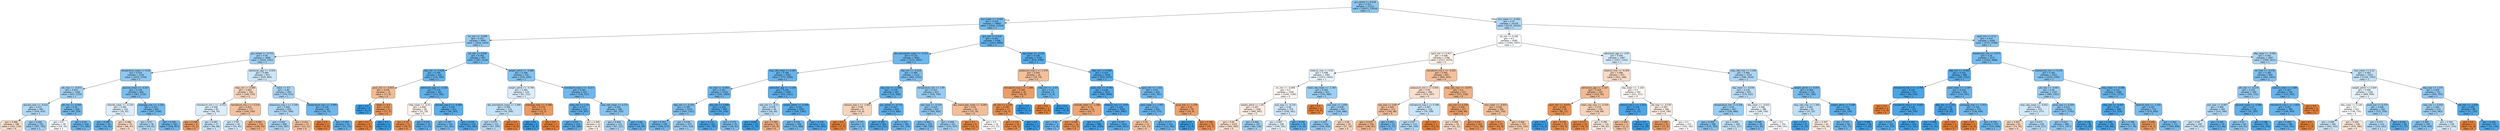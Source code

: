 digraph Tree {
node [shape=box, style="filled, rounded", color="black", fontname="helvetica"] ;
edge [fontname="helvetica"] ;
0 [label="gcs_verbal <= 0.618\ngini = 0.421\nsamples = 21212\nvalue = [10071, 23419]\nclass = 1", fillcolor="#8ec7f0"] ;
1 [label="bun_mean <= -0.443\ngini = 0.352\nsamples = 10883\nvalue = [3936, 13314]\nclass = 1", fillcolor="#74baed"] ;
0 -> 1 [labeldistance=2.5, labelangle=45, headlabel="True"] ;
2 [label="inr_min <= -0.099\ngini = 0.431\nsamples = 4095\nvalue = [2026, 4420]\nclass = 1", fillcolor="#94caf1"] ;
1 -> 2 ;
3 [label="gcs_verbal <= -0.772\ngini = 0.45\nsamples = 3098\nvalue = [1659, 3201]\nclass = 1", fillcolor="#a0d0f2"] ;
2 -> 3 ;
4 [label="temperature_mean <= 0.29\ngini = 0.424\nsamples = 2145\nvalue = [1035, 2359]\nclass = 1", fillcolor="#90c8f0"] ;
3 -> 4 ;
5 [label="ptt_max <= -0.073\ngini = 0.453\nsamples = 1199\nvalue = [652, 1229]\nclass = 1", fillcolor="#a2d1f3"] ;
4 -> 5 ;
6 [label="glucose_max <= -0.522\ngini = 0.471\nsamples = 943\nvalue = [559, 910]\nclass = 1", fillcolor="#b3d9f5"] ;
5 -> 6 ;
7 [label="gini = 0.488\nsamples = 188\nvalue = [162, 119]\nclass = 0", fillcolor="#f8deca"] ;
6 -> 7 ;
8 [label="gini = 0.445\nsamples = 755\nvalue = [397, 791]\nclass = 1", fillcolor="#9ccef2"] ;
6 -> 8 ;
9 [label="ptt_min <= -0.569\ngini = 0.35\nsamples = 256\nvalue = [93, 319]\nclass = 1", fillcolor="#73baed"] ;
5 -> 9 ;
10 [label="gini = 0.5\nsamples = 26\nvalue = [18, 19]\nclass = 1", fillcolor="#f5fafe"] ;
9 -> 10 ;
11 [label="gini = 0.32\nsamples = 230\nvalue = [75, 300]\nclass = 1", fillcolor="#6ab6ec"] ;
9 -> 11 ;
12 [label="glucose_mean <= -0.927\ngini = 0.378\nsamples = 946\nvalue = [383, 1130]\nclass = 1", fillcolor="#7cbeee"] ;
4 -> 12 ;
13 [label="chloride_mean <= -0.143\ngini = 0.495\nsamples = 103\nvalue = [76, 92]\nclass = 1", fillcolor="#ddeefa"] ;
12 -> 13 ;
14 [label="gini = 0.298\nsamples = 33\nvalue = [10, 45]\nclass = 1", fillcolor="#65b3eb"] ;
13 -> 14 ;
15 [label="gini = 0.486\nsamples = 70\nvalue = [66, 47]\nclass = 0", fillcolor="#f8dbc6"] ;
13 -> 15 ;
16 [label="aniongap_min <= -1.242\ngini = 0.352\nsamples = 843\nvalue = [307, 1038]\nclass = 1", fillcolor="#74baed"] ;
12 -> 16 ;
17 [label="gini = 0.47\nsamples = 78\nvalue = [49, 81]\nclass = 1", fillcolor="#b1d8f5"] ;
16 -> 17 ;
18 [label="gini = 0.335\nsamples = 765\nvalue = [258, 957]\nclass = 1", fillcolor="#6eb7ec"] ;
16 -> 18 ;
19 [label="admission_age <= -0.914\ngini = 0.489\nsamples = 953\nvalue = [624, 842]\nclass = 1", fillcolor="#cce6f8"] ;
3 -> 19 ;
20 [label="mbp_min <= 0.089\ngini = 0.483\nsamples = 260\nvalue = [248, 170]\nclass = 0", fillcolor="#f7d7c1"] ;
19 -> 20 ;
21 [label="hematocrit_min.1 <= -0.552\ngini = 0.496\nsamples = 83\nvalue = [58, 70]\nclass = 1", fillcolor="#ddeefb"] ;
20 -> 21 ;
22 [label="gini = 0.298\nsamples = 6\nvalue = [9, 2]\nclass = 0", fillcolor="#eb9d65"] ;
21 -> 22 ;
23 [label="gini = 0.487\nsamples = 77\nvalue = [49, 68]\nclass = 1", fillcolor="#c8e4f8"] ;
21 -> 23 ;
24 [label="hematocrit_min.1 <= 0.218\ngini = 0.452\nsamples = 177\nvalue = [190, 100]\nclass = 0", fillcolor="#f3c3a1"] ;
20 -> 24 ;
25 [label="gini = 0.49\nsamples = 45\nvalue = [34, 45]\nclass = 1", fillcolor="#cfe7f9"] ;
24 -> 25 ;
26 [label="gini = 0.385\nsamples = 132\nvalue = [156, 55]\nclass = 0", fillcolor="#eead7f"] ;
24 -> 26 ;
27 [label="black <= 0.5\ngini = 0.46\nsamples = 693\nvalue = [376, 672]\nclass = 1", fillcolor="#a8d4f4"] ;
19 -> 27 ;
28 [label="potassium_max.1 <= 2.294\ngini = 0.468\nsamples = 629\nvalue = [357, 599]\nclass = 1", fillcolor="#afd7f4"] ;
27 -> 28 ;
29 [label="gini = 0.462\nsamples = 608\nvalue = [334, 587]\nclass = 1", fillcolor="#aad5f4"] ;
28 -> 29 ;
30 [label="gini = 0.451\nsamples = 21\nvalue = [23, 12]\nclass = 0", fillcolor="#f3c3a0"] ;
28 -> 30 ;
31 [label="temperature_max <= -0.995\ngini = 0.328\nsamples = 64\nvalue = [19, 73]\nclass = 1", fillcolor="#6db7ec"] ;
27 -> 31 ;
32 [label="gini = 0.0\nsamples = 2\nvalue = [4, 0]\nclass = 0", fillcolor="#e58139"] ;
31 -> 32 ;
33 [label="gini = 0.283\nsamples = 62\nvalue = [15, 73]\nclass = 1", fillcolor="#62b1ea"] ;
31 -> 33 ;
34 [label="ph_min <= 0.058\ngini = 0.356\nsamples = 997\nvalue = [367, 1219]\nclass = 1", fillcolor="#75bbed"] ;
2 -> 34 ;
35 [label="sbp_min <= -2.639\ngini = 0.299\nsamples = 456\nvalue = [132, 590]\nclass = 1", fillcolor="#65b3eb"] ;
34 -> 35 ;
36 [label="pco2_min <= -0.643\ngini = 0.435\nsamples = 15\nvalue = [17, 8]\nclass = 0", fillcolor="#f1bc96"] ;
35 -> 36 ;
37 [label="gini = 0.0\nsamples = 4\nvalue = [0, 5]\nclass = 1", fillcolor="#399de5"] ;
36 -> 37 ;
38 [label="white <= 0.5\ngini = 0.255\nsamples = 11\nvalue = [17, 3]\nclass = 0", fillcolor="#ea975c"] ;
36 -> 38 ;
39 [label="gini = 0.0\nsamples = 9\nvalue = [17, 0]\nclass = 0", fillcolor="#e58139"] ;
38 -> 39 ;
40 [label="gini = 0.0\nsamples = 2\nvalue = [0, 3]\nclass = 1", fillcolor="#399de5"] ;
38 -> 40 ;
41 [label="admission_age <= -2.103\ngini = 0.276\nsamples = 441\nvalue = [115, 582]\nclass = 1", fillcolor="#60b0ea"] ;
35 -> 41 ;
42 [label="mbp_mean <= -0.25\ngini = 0.499\nsamples = 28\nvalue = [21, 19]\nclass = 0", fillcolor="#fdf3ec"] ;
41 -> 42 ;
43 [label="gini = 0.18\nsamples = 13\nvalue = [18, 2]\nclass = 0", fillcolor="#e88f4f"] ;
42 -> 43 ;
44 [label="gini = 0.255\nsamples = 15\nvalue = [3, 17]\nclass = 1", fillcolor="#5caeea"] ;
42 -> 44 ;
45 [label="glucose_max.2 <= -0.469\ngini = 0.245\nsamples = 413\nvalue = [94, 563]\nclass = 1", fillcolor="#5aade9"] ;
41 -> 45 ;
46 [label="gini = 0.347\nsamples = 141\nvalue = [52, 181]\nclass = 1", fillcolor="#72b9ec"] ;
45 -> 46 ;
47 [label="gini = 0.178\nsamples = 272\nvalue = [42, 382]\nclass = 1", fillcolor="#4fa8e8"] ;
45 -> 47 ;
48 [label="weight_admit <= -0.686\ngini = 0.396\nsamples = 541\nvalue = [235, 629]\nclass = 1", fillcolor="#83c2ef"] ;
34 -> 48 ;
49 [label="weight_admit <= -0.749\ngini = 0.495\nsamples = 129\nvalue = [91, 112]\nclass = 1", fillcolor="#daedfa"] ;
48 -> 49 ;
50 [label="abs_eosinophils_mean <= 1.099\ngini = 0.484\nsamples = 119\nvalue = [76, 109]\nclass = 1", fillcolor="#c3e1f7"] ;
49 -> 50 ;
51 [label="gini = 0.472\nsamples = 115\nvalue = [67, 109]\nclass = 1", fillcolor="#b3d9f5"] ;
50 -> 51 ;
52 [label="gini = 0.0\nsamples = 4\nvalue = [9, 0]\nclass = 0", fillcolor="#e58139"] ;
50 -> 52 ;
53 [label="aniongap_max <= -0.766\ngini = 0.278\nsamples = 10\nvalue = [15, 3]\nclass = 0", fillcolor="#ea9a61"] ;
49 -> 53 ;
54 [label="gini = 0.0\nsamples = 3\nvalue = [0, 3]\nclass = 1", fillcolor="#399de5"] ;
53 -> 54 ;
55 [label="gini = 0.0\nsamples = 7\nvalue = [15, 0]\nclass = 0", fillcolor="#e58139"] ;
53 -> 55 ;
56 [label="hematocrit_max.1 <= -0.217\ngini = 0.341\nsamples = 412\nvalue = [144, 517]\nclass = 1", fillcolor="#70b8ec"] ;
48 -> 56 ;
57 [label="mbp_min <= 1.33\ngini = 0.277\nsamples = 226\nvalue = [59, 297]\nclass = 1", fillcolor="#60b0ea"] ;
56 -> 57 ;
58 [label="gini = 0.251\nsamples = 214\nvalue = [50, 289]\nclass = 1", fillcolor="#5baee9"] ;
57 -> 58 ;
59 [label="gini = 0.498\nsamples = 12\nvalue = [9, 8]\nclass = 0", fillcolor="#fcf1e9"] ;
57 -> 59 ;
60 [label="resp_rate_mean <= 0.173\ngini = 0.402\nsamples = 186\nvalue = [85, 220]\nclass = 1", fillcolor="#86c3ef"] ;
56 -> 60 ;
61 [label="gini = 0.459\nsamples = 115\nvalue = [67, 121]\nclass = 1", fillcolor="#a7d3f3"] ;
60 -> 61 ;
62 [label="gini = 0.26\nsamples = 71\nvalue = [18, 99]\nclass = 1", fillcolor="#5dafea"] ;
60 -> 62 ;
63 [label="gcs_min <= 0.318\ngini = 0.291\nsamples = 6788\nvalue = [1910, 8894]\nclass = 1", fillcolor="#64b2eb"] ;
1 -> 63 ;
64 [label="abs_eosinophils_mean <= -0.152\ngini = 0.333\nsamples = 3684\nvalue = [1232, 4605]\nclass = 1", fillcolor="#6eb7ec"] ;
63 -> 64 ;
65 [label="resp_rate_mean <= 0.307\ngini = 0.308\nsamples = 2562\nvalue = [772, 3290]\nclass = 1", fillcolor="#67b4eb"] ;
64 -> 65 ;
66 [label="inr_max <= -0.083\ngini = 0.341\nsamples = 1518\nvalue = [520, 1869]\nclass = 1", fillcolor="#70b8ec"] ;
65 -> 66 ;
67 [label="dbp_min <= -0.105\ngini = 0.389\nsamples = 1019\nvalue = [429, 1191]\nclass = 1", fillcolor="#80c0ee"] ;
66 -> 67 ;
68 [label="gini = 0.337\nsamples = 545\nvalue = [184, 673]\nclass = 1", fillcolor="#6fb8ec"] ;
67 -> 68 ;
69 [label="gini = 0.436\nsamples = 474\nvalue = [245, 518]\nclass = 1", fillcolor="#97cbf1"] ;
67 -> 69 ;
70 [label="sbp_min <= 0.668\ngini = 0.209\nsamples = 499\nvalue = [91, 678]\nclass = 1", fillcolor="#54aae8"] ;
66 -> 70 ;
71 [label="gini = 0.171\nsamples = 423\nvalue = [61, 587]\nclass = 1", fillcolor="#4ea7e8"] ;
70 -> 71 ;
72 [label="gini = 0.373\nsamples = 76\nvalue = [30, 91]\nclass = 1", fillcolor="#7abdee"] ;
70 -> 72 ;
73 [label="admission_age <= -1.144\ngini = 0.256\nsamples = 1044\nvalue = [252, 1421]\nclass = 1", fillcolor="#5caeea"] ;
65 -> 73 ;
74 [label="sbp_min <= -0.17\ngini = 0.478\nsamples = 39\nvalue = [26, 40]\nclass = 1", fillcolor="#baddf6"] ;
73 -> 74 ;
75 [label="gini = 0.061\nsamples = 23\nvalue = [1, 31]\nclass = 1", fillcolor="#3fa0e6"] ;
74 -> 75 ;
76 [label="gini = 0.389\nsamples = 16\nvalue = [25, 9]\nclass = 0", fillcolor="#eeae80"] ;
74 -> 76 ;
77 [label="weight_admit <= -0.509\ngini = 0.242\nsamples = 1005\nvalue = [226, 1381]\nclass = 1", fillcolor="#59ade9"] ;
73 -> 77 ;
78 [label="gini = 0.334\nsamples = 394\nvalue = [131, 488]\nclass = 1", fillcolor="#6eb7ec"] ;
77 -> 78 ;
79 [label="gini = 0.174\nsamples = 611\nvalue = [95, 893]\nclass = 1", fillcolor="#4ea7e8"] ;
77 -> 79 ;
80 [label="sbp_min <= -0.213\ngini = 0.384\nsamples = 1122\nvalue = [460, 1315]\nclass = 1", fillcolor="#7ebfee"] ;
64 -> 80 ;
81 [label="sbp_max <= -1.698\ngini = 0.279\nsamples = 465\nvalue = [122, 606]\nclass = 1", fillcolor="#61b1ea"] ;
80 -> 81 ;
82 [label="calcium_max.1 <= -1.001\ngini = 0.48\nsamples = 9\nvalue = [9, 6]\nclass = 0", fillcolor="#f6d5bd"] ;
81 -> 82 ;
83 [label="gini = 0.0\nsamples = 3\nvalue = [7, 0]\nclass = 0", fillcolor="#e58139"] ;
82 -> 83 ;
84 [label="gini = 0.375\nsamples = 6\nvalue = [2, 6]\nclass = 1", fillcolor="#7bbeee"] ;
82 -> 84 ;
85 [label="gcs_verbal <= -0.772\ngini = 0.267\nsamples = 456\nvalue = [113, 600]\nclass = 1", fillcolor="#5eafea"] ;
81 -> 85 ;
86 [label="gini = 0.165\nsamples = 164\nvalue = [22, 221]\nclass = 1", fillcolor="#4da7e8"] ;
85 -> 86 ;
87 [label="gini = 0.312\nsamples = 292\nvalue = [91, 379]\nclass = 1", fillcolor="#69b5eb"] ;
85 -> 87 ;
88 [label="temperature_min <= 1.09\ngini = 0.437\nsamples = 657\nvalue = [338, 709]\nclass = 1", fillcolor="#97ccf1"] ;
80 -> 88 ;
89 [label="po2_max <= -0.219\ngini = 0.424\nsamples = 631\nvalue = [305, 693]\nclass = 1", fillcolor="#90c8f0"] ;
88 -> 89 ;
90 [label="gini = 0.363\nsamples = 210\nvalue = [80, 256]\nclass = 1", fillcolor="#77bced"] ;
89 -> 90 ;
91 [label="gini = 0.449\nsamples = 421\nvalue = [225, 437]\nclass = 1", fillcolor="#9fcff2"] ;
89 -> 91 ;
92 [label="abs_monocytes_mean <= -0.093\ngini = 0.44\nsamples = 26\nvalue = [33, 16]\nclass = 0", fillcolor="#f2be99"] ;
88 -> 92 ;
93 [label="gini = 0.1\nsamples = 8\nvalue = [18, 1]\nclass = 0", fillcolor="#e68844"] ;
92 -> 93 ;
94 [label="gini = 0.5\nsamples = 18\nvalue = [15, 15]\nclass = 0", fillcolor="#ffffff"] ;
92 -> 94 ;
95 [label="sbp_mean <= -2.533\ngini = 0.236\nsamples = 3104\nvalue = [678, 4289]\nclass = 1", fillcolor="#58ace9"] ;
63 -> 95 ;
96 [label="potassium_max.1 <= 1.279\ngini = 0.444\nsamples = 26\nvalue = [28, 14]\nclass = 0", fillcolor="#f2c09c"] ;
95 -> 96 ;
97 [label="hematocrit_max.1 <= 1.846\ngini = 0.305\nsamples = 18\nvalue = [26, 6]\nclass = 0", fillcolor="#eb9e67"] ;
96 -> 97 ;
98 [label="ph_min <= 1.138\ngini = 0.185\nsamples = 17\nvalue = [26, 3]\nclass = 0", fillcolor="#e89050"] ;
97 -> 98 ;
99 [label="gini = 0.133\nsamples = 16\nvalue = [26, 2]\nclass = 0", fillcolor="#e78b48"] ;
98 -> 99 ;
100 [label="gini = 0.0\nsamples = 1\nvalue = [0, 1]\nclass = 1", fillcolor="#399de5"] ;
98 -> 100 ;
101 [label="gini = 0.0\nsamples = 1\nvalue = [0, 3]\nclass = 1", fillcolor="#399de5"] ;
97 -> 101 ;
102 [label="mbp_min <= -2.43\ngini = 0.32\nsamples = 8\nvalue = [2, 8]\nclass = 1", fillcolor="#6ab6ec"] ;
96 -> 102 ;
103 [label="gini = 0.0\nsamples = 2\nvalue = [2, 0]\nclass = 0", fillcolor="#e58139"] ;
102 -> 103 ;
104 [label="gini = 0.0\nsamples = 6\nvalue = [0, 8]\nclass = 1", fillcolor="#399de5"] ;
102 -> 104 ;
105 [label="dbp_min <= 0.589\ngini = 0.229\nsamples = 3078\nvalue = [650, 4275]\nclass = 1", fillcolor="#57ace9"] ;
95 -> 105 ;
106 [label="spo2_max <= -4.392\ngini = 0.206\nsamples = 2615\nvalue = [489, 3694]\nclass = 1", fillcolor="#53aae8"] ;
105 -> 106 ;
107 [label="chloride_mean <= -1.288\ngini = 0.35\nsamples = 19\nvalue = [24, 7]\nclass = 0", fillcolor="#eda673"] ;
106 -> 107 ;
108 [label="gini = 0.32\nsamples = 3\nvalue = [1, 4]\nclass = 1", fillcolor="#6ab6ec"] ;
107 -> 108 ;
109 [label="gini = 0.204\nsamples = 16\nvalue = [23, 3]\nclass = 0", fillcolor="#e89153"] ;
107 -> 109 ;
110 [label="totalco2_min <= -0.92\ngini = 0.199\nsamples = 2596\nvalue = [465, 3687]\nclass = 1", fillcolor="#52a9e8"] ;
106 -> 110 ;
111 [label="gini = 0.113\nsamples = 686\nvalue = [66, 1035]\nclass = 1", fillcolor="#46a3e7"] ;
110 -> 111 ;
112 [label="gini = 0.227\nsamples = 1910\nvalue = [399, 2652]\nclass = 1", fillcolor="#57ace9"] ;
110 -> 112 ;
113 [label="spo2_min <= 1.161\ngini = 0.34\nsamples = 463\nvalue = [161, 581]\nclass = 1", fillcolor="#70b8ec"] ;
105 -> 113 ;
114 [label="spo2_mean <= -1.957\ngini = 0.311\nsamples = 445\nvalue = [137, 575]\nclass = 1", fillcolor="#68b4eb"] ;
113 -> 114 ;
115 [label="gini = 0.45\nsamples = 22\nvalue = [25, 13]\nclass = 0", fillcolor="#f3c3a0"] ;
114 -> 115 ;
116 [label="gini = 0.277\nsamples = 423\nvalue = [112, 562]\nclass = 1", fillcolor="#60b1ea"] ;
114 -> 116 ;
117 [label="pco2_min <= -1.278\ngini = 0.32\nsamples = 18\nvalue = [24, 6]\nclass = 0", fillcolor="#eca06a"] ;
113 -> 117 ;
118 [label="gini = 0.0\nsamples = 2\nvalue = [0, 3]\nclass = 1", fillcolor="#399de5"] ;
117 -> 118 ;
119 [label="gini = 0.198\nsamples = 16\nvalue = [24, 3]\nclass = 0", fillcolor="#e89152"] ;
117 -> 119 ;
120 [label="bun_mean <= -0.443\ngini = 0.47\nsamples = 10329\nvalue = [6135, 10105]\nclass = 1", fillcolor="#b1d8f5"] ;
0 -> 120 [labeldistance=2.5, labelangle=-45, headlabel="False"] ;
121 [label="ph_min <= 0.166\ngini = 0.5\nsamples = 4285\nvalue = [3344, 3397]\nclass = 1", fillcolor="#fcfdff"] ;
120 -> 121 ;
122 [label="spo2_min <= 0.417\ngini = 0.498\nsamples = 2798\nvalue = [2317, 2075]\nclass = 0", fillcolor="#fcf2ea"] ;
121 -> 122 ;
123 [label="totalco2_max <= 0.02\ngini = 0.498\nsamples = 1991\nvalue = [1472, 1650]\nclass = 1", fillcolor="#eaf4fc"] ;
122 -> 123 ;
124 [label="inr_min <= -0.099\ngini = 0.5\nsamples = 1540\nvalue = [1240, 1182]\nclass = 0", fillcolor="#fef9f6"] ;
123 -> 124 ;
125 [label="weight_admit <= 1.05\ngini = 0.497\nsamples = 1166\nvalue = [982, 841]\nclass = 0", fillcolor="#fbede3"] ;
124 -> 125 ;
126 [label="gini = 0.49\nsamples = 1019\nvalue = [902, 683]\nclass = 0", fillcolor="#f9e0cf"] ;
125 -> 126 ;
127 [label="gini = 0.446\nsamples = 147\nvalue = [80, 158]\nclass = 1", fillcolor="#9dcff2"] ;
125 -> 127 ;
128 [label="po2_max <= -0.155\ngini = 0.49\nsamples = 374\nvalue = [258, 341]\nclass = 1", fillcolor="#cfe7f9"] ;
124 -> 128 ;
129 [label="gini = 0.497\nsamples = 338\nvalue = [249, 291]\nclass = 1", fillcolor="#e2f1fb"] ;
128 -> 129 ;
130 [label="gini = 0.259\nsamples = 36\nvalue = [9, 50]\nclass = 1", fillcolor="#5dafea"] ;
128 -> 130 ;
131 [label="heart_rate_mean <= -1.767\ngini = 0.443\nsamples = 451\nvalue = [232, 468]\nclass = 1", fillcolor="#9bcef2"] ;
123 -> 131 ;
132 [label="gini = 0.0\nsamples = 4\nvalue = [6, 0]\nclass = 0", fillcolor="#e58139"] ;
131 -> 132 ;
133 [label="po2_max <= 1.935\ngini = 0.439\nsamples = 447\nvalue = [226, 468]\nclass = 1", fillcolor="#99ccf2"] ;
131 -> 133 ;
134 [label="gini = 0.425\nsamples = 418\nvalue = [199, 450]\nclass = 1", fillcolor="#91c8f0"] ;
133 -> 134 ;
135 [label="gini = 0.48\nsamples = 29\nvalue = [27, 18]\nclass = 0", fillcolor="#f6d5bd"] ;
133 -> 135 ;
136 [label="hematocrit_min.1 <= -0.201\ngini = 0.445\nsamples = 807\nvalue = [845, 425]\nclass = 0", fillcolor="#f2c09d"] ;
122 -> 136 ;
137 [label="potassium_min.1 <= 0.056\ngini = 0.49\nsamples = 290\nvalue = [274, 207]\nclass = 0", fillcolor="#f9e0cf"] ;
136 -> 137 ;
138 [label="sbp_max <= 0.85\ngini = 0.445\nsamples = 171\nvalue = [195, 98]\nclass = 0", fillcolor="#f2c09d"] ;
137 -> 138 ;
139 [label="gini = 0.419\nsamples = 158\nvalue = [190, 81]\nclass = 0", fillcolor="#f0b78d"] ;
138 -> 139 ;
140 [label="gini = 0.351\nsamples = 13\nvalue = [5, 17]\nclass = 1", fillcolor="#73baed"] ;
138 -> 140 ;
141 [label="hematocrit_max.1 <= 0.396\ngini = 0.487\nsamples = 119\nvalue = [79, 109]\nclass = 1", fillcolor="#c9e4f8"] ;
137 -> 141 ;
142 [label="gini = 0.47\nsamples = 112\nvalue = [66, 109]\nclass = 1", fillcolor="#b1d8f5"] ;
141 -> 142 ;
143 [label="gini = 0.0\nsamples = 7\nvalue = [13, 0]\nclass = 0", fillcolor="#e58139"] ;
141 -> 143 ;
144 [label="resp_rate_max <= -0.675\ngini = 0.4\nsamples = 517\nvalue = [571, 218]\nclass = 0", fillcolor="#efb185"] ;
136 -> 144 ;
145 [label="gcs_min <= 0.318\ngini = 0.324\nsamples = 217\nvalue = [266, 68]\nclass = 0", fillcolor="#eca16c"] ;
144 -> 145 ;
146 [label="gini = 0.486\nsamples = 54\nvalue = [45, 32]\nclass = 0", fillcolor="#f7dbc6"] ;
145 -> 146 ;
147 [label="gini = 0.241\nsamples = 163\nvalue = [221, 36]\nclass = 0", fillcolor="#e99659"] ;
145 -> 147 ;
148 [label="bun_mean <= -0.835\ngini = 0.442\nsamples = 300\nvalue = [305, 150]\nclass = 0", fillcolor="#f2bf9a"] ;
144 -> 148 ;
149 [label="gini = 0.2\nsamples = 47\nvalue = [63, 8]\nclass = 0", fillcolor="#e89152"] ;
148 -> 149 ;
150 [label="gini = 0.466\nsamples = 253\nvalue = [242, 142]\nclass = 0", fillcolor="#f4cbad"] ;
148 -> 150 ;
151 [label="admission_age <= -0.87\ngini = 0.492\nsamples = 1487\nvalue = [1027, 1322]\nclass = 1", fillcolor="#d3e9f9"] ;
121 -> 151 ;
152 [label="totalco2_max <= -0.429\ngini = 0.486\nsamples = 473\nvalue = [431, 306]\nclass = 0", fillcolor="#f7dac6"] ;
151 -> 152 ;
153 [label="admission_age <= -2.167\ngini = 0.429\nsamples = 192\nvalue = [210, 95]\nclass = 0", fillcolor="#f1ba93"] ;
152 -> 153 ;
154 [label="spo2_min <= -0.475\ngini = 0.209\nsamples = 56\nvalue = [82, 11]\nclass = 0", fillcolor="#e89254"] ;
153 -> 154 ;
155 [label="gini = 0.0\nsamples = 1\nvalue = [0, 2]\nclass = 1", fillcolor="#399de5"] ;
154 -> 155 ;
156 [label="gini = 0.178\nsamples = 55\nvalue = [82, 9]\nclass = 0", fillcolor="#e88f4f"] ;
154 -> 156 ;
157 [label="heart_rate_max <= -0.559\ngini = 0.478\nsamples = 136\nvalue = [128, 84]\nclass = 0", fillcolor="#f6d4bb"] ;
153 -> 157 ;
158 [label="gini = 0.117\nsamples = 18\nvalue = [30, 2]\nclass = 0", fillcolor="#e78946"] ;
157 -> 158 ;
159 [label="gini = 0.496\nsamples = 118\nvalue = [98, 82]\nclass = 0", fillcolor="#fbeadf"] ;
157 -> 159 ;
160 [label="sbp_mean <= -1.165\ngini = 0.5\nsamples = 281\nvalue = [221, 211]\nclass = 0", fillcolor="#fef9f6"] ;
152 -> 160 ;
161 [label="calcium_min.1 <= -1.313\ngini = 0.159\nsamples = 15\nvalue = [2, 21]\nclass = 1", fillcolor="#4ca6e7"] ;
160 -> 161 ;
162 [label="gini = 0.444\nsamples = 3\nvalue = [2, 1]\nclass = 0", fillcolor="#f2c09c"] ;
161 -> 162 ;
163 [label="gini = 0.0\nsamples = 12\nvalue = [0, 20]\nclass = 1", fillcolor="#399de5"] ;
161 -> 163 ;
164 [label="ptt_max <= -0.578\ngini = 0.497\nsamples = 266\nvalue = [219, 190]\nclass = 0", fillcolor="#fceee5"] ;
160 -> 164 ;
165 [label="gini = 0.292\nsamples = 31\nvalue = [37, 8]\nclass = 0", fillcolor="#eb9c64"] ;
164 -> 165 ;
166 [label="gini = 0.5\nsamples = 235\nvalue = [182, 182]\nclass = 0", fillcolor="#ffffff"] ;
164 -> 166 ;
167 [label="resp_rate_max <= 1.034\ngini = 0.466\nsamples = 1014\nvalue = [596, 1016]\nclass = 1", fillcolor="#add6f4"] ;
151 -> 167 ;
168 [label="sbp_mean <= -0.039\ngini = 0.478\nsamples = 855\nvalue = [535, 822]\nclass = 1", fillcolor="#baddf6"] ;
167 -> 168 ;
169 [label="temperature_min <= 0.336\ngini = 0.44\nsamples = 467\nvalue = [236, 486]\nclass = 1", fillcolor="#99cdf2"] ;
168 -> 169 ;
170 [label="gini = 0.399\nsamples = 298\nvalue = [125, 329]\nclass = 1", fillcolor="#84c2ef"] ;
169 -> 170 ;
171 [label="gini = 0.485\nsamples = 169\nvalue = [111, 157]\nclass = 1", fillcolor="#c5e2f7"] ;
169 -> 171 ;
172 [label="dbp_mean <= -0.922\ngini = 0.498\nsamples = 388\nvalue = [299, 336]\nclass = 1", fillcolor="#e9f4fc"] ;
168 -> 172 ;
173 [label="gini = 0.348\nsamples = 34\nvalue = [13, 45]\nclass = 1", fillcolor="#72b9ed"] ;
172 -> 173 ;
174 [label="gini = 0.5\nsamples = 354\nvalue = [286, 291]\nclass = 1", fillcolor="#fcfdff"] ;
172 -> 174 ;
175 [label="weight_admit <= -0.457\ngini = 0.364\nsamples = 159\nvalue = [61, 194]\nclass = 1", fillcolor="#77bced"] ;
167 -> 175 ;
176 [label="resp_rate_max <= 1.344\ngini = 0.481\nsamples = 61\nvalue = [37, 55]\nclass = 1", fillcolor="#bedff6"] ;
175 -> 176 ;
177 [label="gini = 0.137\nsamples = 21\nvalue = [2, 25]\nclass = 1", fillcolor="#49a5e7"] ;
176 -> 177 ;
178 [label="gini = 0.497\nsamples = 40\nvalue = [35, 30]\nclass = 0", fillcolor="#fbede3"] ;
176 -> 178 ;
179 [label="weight_admit <= 0.298\ngini = 0.251\nsamples = 98\nvalue = [24, 139]\nclass = 1", fillcolor="#5baee9"] ;
175 -> 179 ;
180 [label="gini = 0.337\nsamples = 60\nvalue = [21, 77]\nclass = 1", fillcolor="#6fb8ec"] ;
179 -> 180 ;
181 [label="gini = 0.088\nsamples = 38\nvalue = [3, 62]\nclass = 1", fillcolor="#43a2e6"] ;
179 -> 181 ;
182 [label="spo2_min <= 0.12\ngini = 0.415\nsamples = 6044\nvalue = [2791, 6708]\nclass = 1", fillcolor="#8bc6f0"] ;
120 -> 182 ;
183 [label="baseexcess_min <= 0.073\ngini = 0.36\nsamples = 3237\nvalue = [1202, 3896]\nclass = 1", fillcolor="#76bbed"] ;
182 -> 183 ;
184 [label="dbp_min <= -0.365\ngini = 0.242\nsamples = 806\nvalue = [180, 1101]\nclass = 1", fillcolor="#59ade9"] ;
183 -> 184 ;
185 [label="hematocrit_min.1 <= -2.758\ngini = 0.142\nsamples = 374\nvalue = [46, 554]\nclass = 1", fillcolor="#49a5e7"] ;
184 -> 185 ;
186 [label="gini = 0.0\nsamples = 2\nvalue = [2, 0]\nclass = 0", fillcolor="#e58139"] ;
185 -> 186 ;
187 [label="hematocrit_max.1 <= -0.603\ngini = 0.136\nsamples = 372\nvalue = [44, 554]\nclass = 1", fillcolor="#49a5e7"] ;
185 -> 187 ;
188 [label="gini = 0.217\nsamples = 162\nvalue = [33, 233]\nclass = 1", fillcolor="#55abe9"] ;
187 -> 188 ;
189 [label="gini = 0.064\nsamples = 210\nvalue = [11, 321]\nclass = 1", fillcolor="#40a0e6"] ;
187 -> 189 ;
190 [label="spo2_mean <= -1.187\ngini = 0.316\nsamples = 432\nvalue = [134, 547]\nclass = 1", fillcolor="#6ab5eb"] ;
184 -> 190 ;
191 [label="dbp_min <= 2.151\ngini = 0.116\nsamples = 58\nvalue = [6, 91]\nclass = 1", fillcolor="#46a3e7"] ;
190 -> 191 ;
192 [label="gini = 0.099\nsamples = 57\nvalue = [5, 91]\nclass = 1", fillcolor="#44a2e6"] ;
191 -> 192 ;
193 [label="gini = 0.0\nsamples = 1\nvalue = [1, 0]\nclass = 0", fillcolor="#e58139"] ;
191 -> 193 ;
194 [label="aniongap_max <= -1.553\ngini = 0.342\nsamples = 374\nvalue = [128, 456]\nclass = 1", fillcolor="#71b9ec"] ;
190 -> 194 ;
195 [label="gini = 0.0\nsamples = 2\nvalue = [6, 0]\nclass = 0", fillcolor="#e58139"] ;
194 -> 195 ;
196 [label="gini = 0.333\nsamples = 372\nvalue = [122, 456]\nclass = 1", fillcolor="#6eb7ec"] ;
194 -> 196 ;
197 [label="baseexcess_min <= 0.276\ngini = 0.392\nsamples = 2431\nvalue = [1022, 2795]\nclass = 1", fillcolor="#81c1ef"] ;
183 -> 197 ;
198 [label="ptt_max <= -0.493\ngini = 0.44\nsamples = 1347\nvalue = [690, 1422]\nclass = 1", fillcolor="#99cdf2"] ;
197 -> 198 ;
199 [label="resp_rate_mean <= -0.601\ngini = 0.491\nsamples = 315\nvalue = [213, 277]\nclass = 1", fillcolor="#d1e8f9"] ;
198 -> 199 ;
200 [label="gini = 0.481\nsamples = 81\nvalue = [74, 50]\nclass = 0", fillcolor="#f7d6bf"] ;
199 -> 200 ;
201 [label="gini = 0.471\nsamples = 234\nvalue = [139, 227]\nclass = 1", fillcolor="#b2d9f5"] ;
199 -> 201 ;
202 [label="pco2_max <= 0.204\ngini = 0.415\nsamples = 1032\nvalue = [477, 1145]\nclass = 1", fillcolor="#8bc6f0"] ;
198 -> 202 ;
203 [label="gini = 0.423\nsamples = 986\nvalue = [471, 1077]\nclass = 1", fillcolor="#90c8f0"] ;
202 -> 203 ;
204 [label="gini = 0.149\nsamples = 46\nvalue = [6, 68]\nclass = 1", fillcolor="#4aa6e7"] ;
202 -> 204 ;
205 [label="mbp_mean <= -0.596\ngini = 0.314\nsamples = 1084\nvalue = [332, 1373]\nclass = 1", fillcolor="#69b5eb"] ;
197 -> 205 ;
206 [label="mbp_min <= -0.057\ngini = 0.18\nsamples = 368\nvalue = [57, 514]\nclass = 1", fillcolor="#4fa8e8"] ;
205 -> 206 ;
207 [label="gini = 0.146\nsamples = 330\nvalue = [40, 466]\nclass = 1", fillcolor="#4aa5e7"] ;
206 -> 207 ;
208 [label="gini = 0.386\nsamples = 38\nvalue = [17, 48]\nclass = 1", fillcolor="#7fc0ee"] ;
206 -> 208 ;
209 [label="totalco2_max <= -1.325\ngini = 0.367\nsamples = 716\nvalue = [275, 859]\nclass = 1", fillcolor="#78bced"] ;
205 -> 209 ;
210 [label="gini = 0.245\nsamples = 5\nvalue = [6, 1]\nclass = 0", fillcolor="#e9965a"] ;
209 -> 210 ;
211 [label="gini = 0.363\nsamples = 711\nvalue = [269, 858]\nclass = 1", fillcolor="#77bced"] ;
209 -> 211 ;
212 [label="dbp_mean <= -0.562\ngini = 0.461\nsamples = 2807\nvalue = [1589, 2812]\nclass = 1", fillcolor="#a9d4f4"] ;
182 -> 212 ;
213 [label="inr_max <= -0.178\ngini = 0.385\nsamples = 892\nvalue = [360, 1025]\nclass = 1", fillcolor="#7fbfee"] ;
212 -> 213 ;
214 [label="ptt_max <= -0.274\ngini = 0.432\nsamples = 500\nvalue = [245, 532]\nclass = 1", fillcolor="#94caf1"] ;
213 -> 214 ;
215 [label="po2_max <= 0.587\ngini = 0.469\nsamples = 364\nvalue = [210, 349]\nclass = 1", fillcolor="#b0d8f5"] ;
214 -> 215 ;
216 [label="gini = 0.49\nsamples = 290\nvalue = [189, 253]\nclass = 1", fillcolor="#cde6f8"] ;
215 -> 216 ;
217 [label="gini = 0.295\nsamples = 74\nvalue = [21, 96]\nclass = 1", fillcolor="#64b2eb"] ;
215 -> 217 ;
218 [label="glucose_mean <= -0.486\ngini = 0.27\nsamples = 136\nvalue = [35, 183]\nclass = 1", fillcolor="#5fb0ea"] ;
214 -> 218 ;
219 [label="gini = 0.41\nsamples = 44\nvalue = [19, 47]\nclass = 1", fillcolor="#89c5f0"] ;
218 -> 219 ;
220 [label="gini = 0.188\nsamples = 92\nvalue = [16, 136]\nclass = 1", fillcolor="#50a9e8"] ;
218 -> 220 ;
221 [label="sodium_mean <= 1.485\ngini = 0.307\nsamples = 392\nvalue = [115, 493]\nclass = 1", fillcolor="#67b4eb"] ;
213 -> 221 ;
222 [label="hematocrit_max.1 <= 1.854\ngini = 0.297\nsamples = 389\nvalue = [109, 493]\nclass = 1", fillcolor="#65b3eb"] ;
221 -> 222 ;
223 [label="gini = 0.284\nsamples = 386\nvalue = [102, 493]\nclass = 1", fillcolor="#62b1ea"] ;
222 -> 223 ;
224 [label="gini = 0.0\nsamples = 3\nvalue = [7, 0]\nclass = 0", fillcolor="#e58139"] ;
222 -> 224 ;
225 [label="gini = 0.0\nsamples = 3\nvalue = [6, 0]\nclass = 0", fillcolor="#e58139"] ;
221 -> 225 ;
226 [label="bun_mean <= 0.12\ngini = 0.483\nsamples = 1915\nvalue = [1229, 1787]\nclass = 1", fillcolor="#c1e0f7"] ;
212 -> 226 ;
227 [label="weight_admit <= 0.604\ngini = 0.498\nsamples = 1194\nvalue = [869, 994]\nclass = 1", fillcolor="#e6f3fc"] ;
226 -> 227 ;
228 [label="dbp_mean <= 0.106\ngini = 0.5\nsamples = 932\nvalue = [738, 735]\nclass = 0", fillcolor="#fffefe"] ;
227 -> 228 ;
229 [label="gini = 0.489\nsamples = 392\nvalue = [262, 355]\nclass = 1", fillcolor="#cbe5f8"] ;
228 -> 229 ;
230 [label="gini = 0.494\nsamples = 540\nvalue = [476, 380]\nclass = 0", fillcolor="#fae6d7"] ;
228 -> 230 ;
231 [label="pco2_min <= 0.375\ngini = 0.446\nsamples = 262\nvalue = [131, 259]\nclass = 1", fillcolor="#9dcff2"] ;
227 -> 231 ;
232 [label="gini = 0.473\nsamples = 214\nvalue = [120, 192]\nclass = 1", fillcolor="#b5daf5"] ;
231 -> 232 ;
233 [label="gini = 0.242\nsamples = 48\nvalue = [11, 67]\nclass = 1", fillcolor="#5aade9"] ;
231 -> 233 ;
234 [label="sbp_max <= 1.377\ngini = 0.429\nsamples = 721\nvalue = [360, 793]\nclass = 1", fillcolor="#93c9f1"] ;
226 -> 234 ;
235 [label="mbp_min <= 0.454\ngini = 0.449\nsamples = 633\nvalue = [343, 663]\nclass = 1", fillcolor="#9fd0f2"] ;
234 -> 235 ;
236 [label="gini = 0.405\nsamples = 395\nvalue = [176, 449]\nclass = 1", fillcolor="#87c3ef"] ;
235 -> 236 ;
237 [label="gini = 0.492\nsamples = 238\nvalue = [167, 214]\nclass = 1", fillcolor="#d4e9f9"] ;
235 -> 237 ;
238 [label="ptt_min <= -1.039\ngini = 0.205\nsamples = 88\nvalue = [17, 130]\nclass = 1", fillcolor="#53aae8"] ;
234 -> 238 ;
239 [label="gini = 0.0\nsamples = 1\nvalue = [2, 0]\nclass = 0", fillcolor="#e58139"] ;
238 -> 239 ;
240 [label="gini = 0.185\nsamples = 87\nvalue = [15, 130]\nclass = 1", fillcolor="#50a8e8"] ;
238 -> 240 ;
}